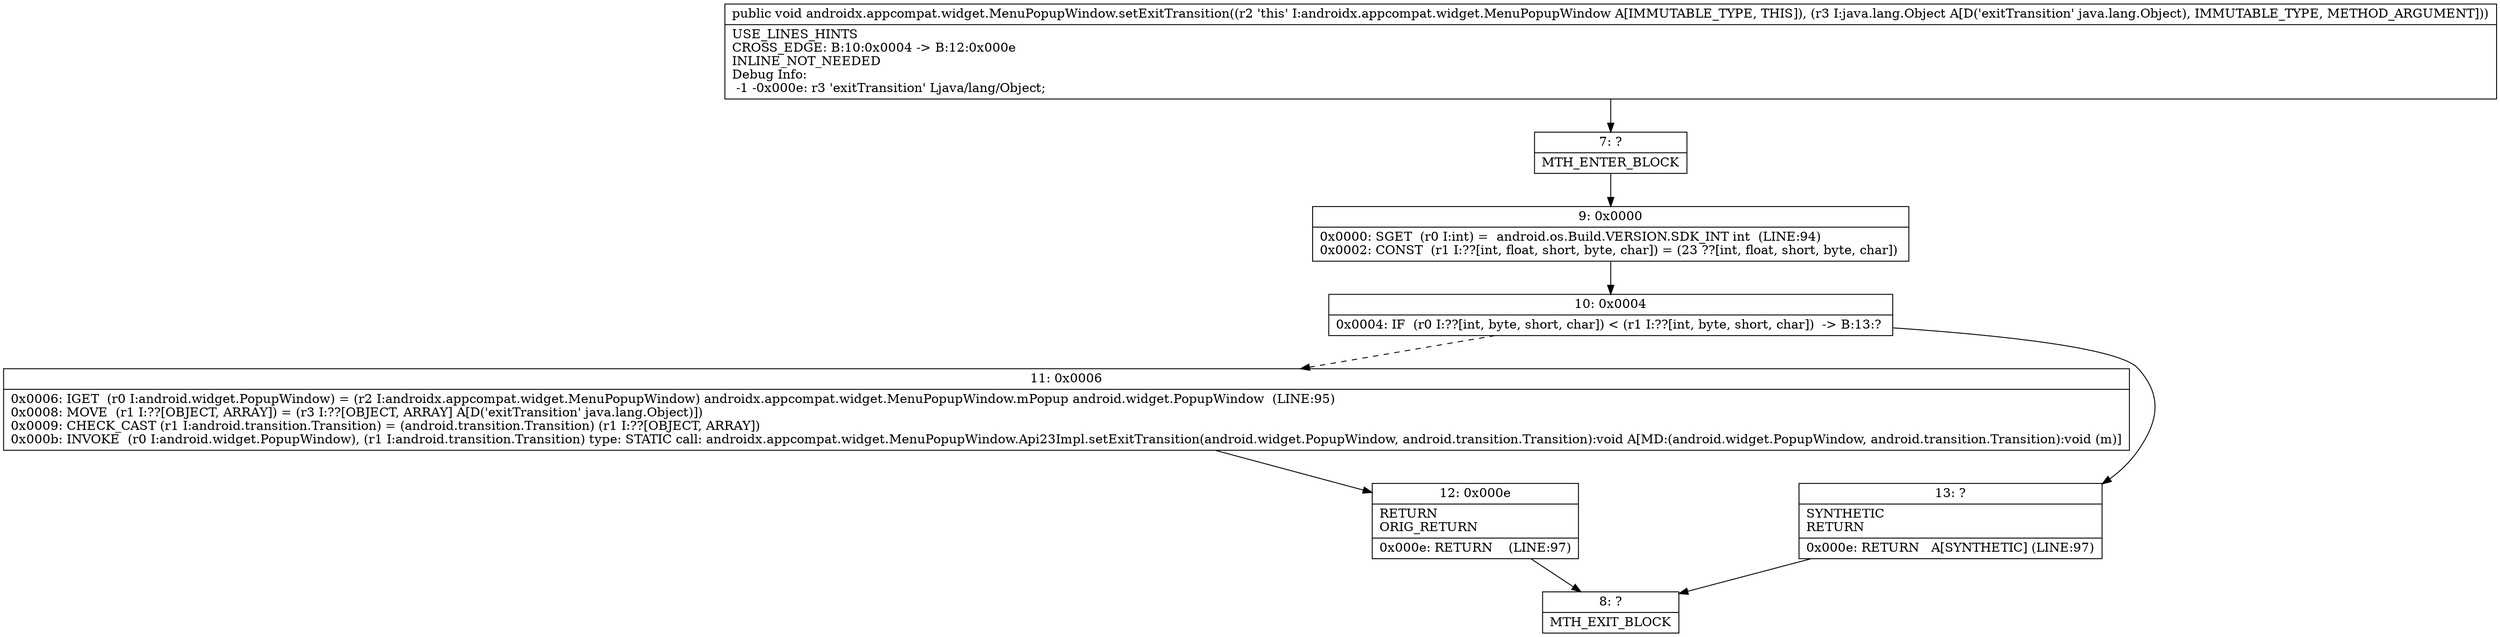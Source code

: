 digraph "CFG forandroidx.appcompat.widget.MenuPopupWindow.setExitTransition(Ljava\/lang\/Object;)V" {
Node_7 [shape=record,label="{7\:\ ?|MTH_ENTER_BLOCK\l}"];
Node_9 [shape=record,label="{9\:\ 0x0000|0x0000: SGET  (r0 I:int) =  android.os.Build.VERSION.SDK_INT int  (LINE:94)\l0x0002: CONST  (r1 I:??[int, float, short, byte, char]) = (23 ??[int, float, short, byte, char]) \l}"];
Node_10 [shape=record,label="{10\:\ 0x0004|0x0004: IF  (r0 I:??[int, byte, short, char]) \< (r1 I:??[int, byte, short, char])  \-\> B:13:? \l}"];
Node_11 [shape=record,label="{11\:\ 0x0006|0x0006: IGET  (r0 I:android.widget.PopupWindow) = (r2 I:androidx.appcompat.widget.MenuPopupWindow) androidx.appcompat.widget.MenuPopupWindow.mPopup android.widget.PopupWindow  (LINE:95)\l0x0008: MOVE  (r1 I:??[OBJECT, ARRAY]) = (r3 I:??[OBJECT, ARRAY] A[D('exitTransition' java.lang.Object)]) \l0x0009: CHECK_CAST (r1 I:android.transition.Transition) = (android.transition.Transition) (r1 I:??[OBJECT, ARRAY]) \l0x000b: INVOKE  (r0 I:android.widget.PopupWindow), (r1 I:android.transition.Transition) type: STATIC call: androidx.appcompat.widget.MenuPopupWindow.Api23Impl.setExitTransition(android.widget.PopupWindow, android.transition.Transition):void A[MD:(android.widget.PopupWindow, android.transition.Transition):void (m)]\l}"];
Node_12 [shape=record,label="{12\:\ 0x000e|RETURN\lORIG_RETURN\l|0x000e: RETURN    (LINE:97)\l}"];
Node_8 [shape=record,label="{8\:\ ?|MTH_EXIT_BLOCK\l}"];
Node_13 [shape=record,label="{13\:\ ?|SYNTHETIC\lRETURN\l|0x000e: RETURN   A[SYNTHETIC] (LINE:97)\l}"];
MethodNode[shape=record,label="{public void androidx.appcompat.widget.MenuPopupWindow.setExitTransition((r2 'this' I:androidx.appcompat.widget.MenuPopupWindow A[IMMUTABLE_TYPE, THIS]), (r3 I:java.lang.Object A[D('exitTransition' java.lang.Object), IMMUTABLE_TYPE, METHOD_ARGUMENT]))  | USE_LINES_HINTS\lCROSS_EDGE: B:10:0x0004 \-\> B:12:0x000e\lINLINE_NOT_NEEDED\lDebug Info:\l  \-1 \-0x000e: r3 'exitTransition' Ljava\/lang\/Object;\l}"];
MethodNode -> Node_7;Node_7 -> Node_9;
Node_9 -> Node_10;
Node_10 -> Node_11[style=dashed];
Node_10 -> Node_13;
Node_11 -> Node_12;
Node_12 -> Node_8;
Node_13 -> Node_8;
}

